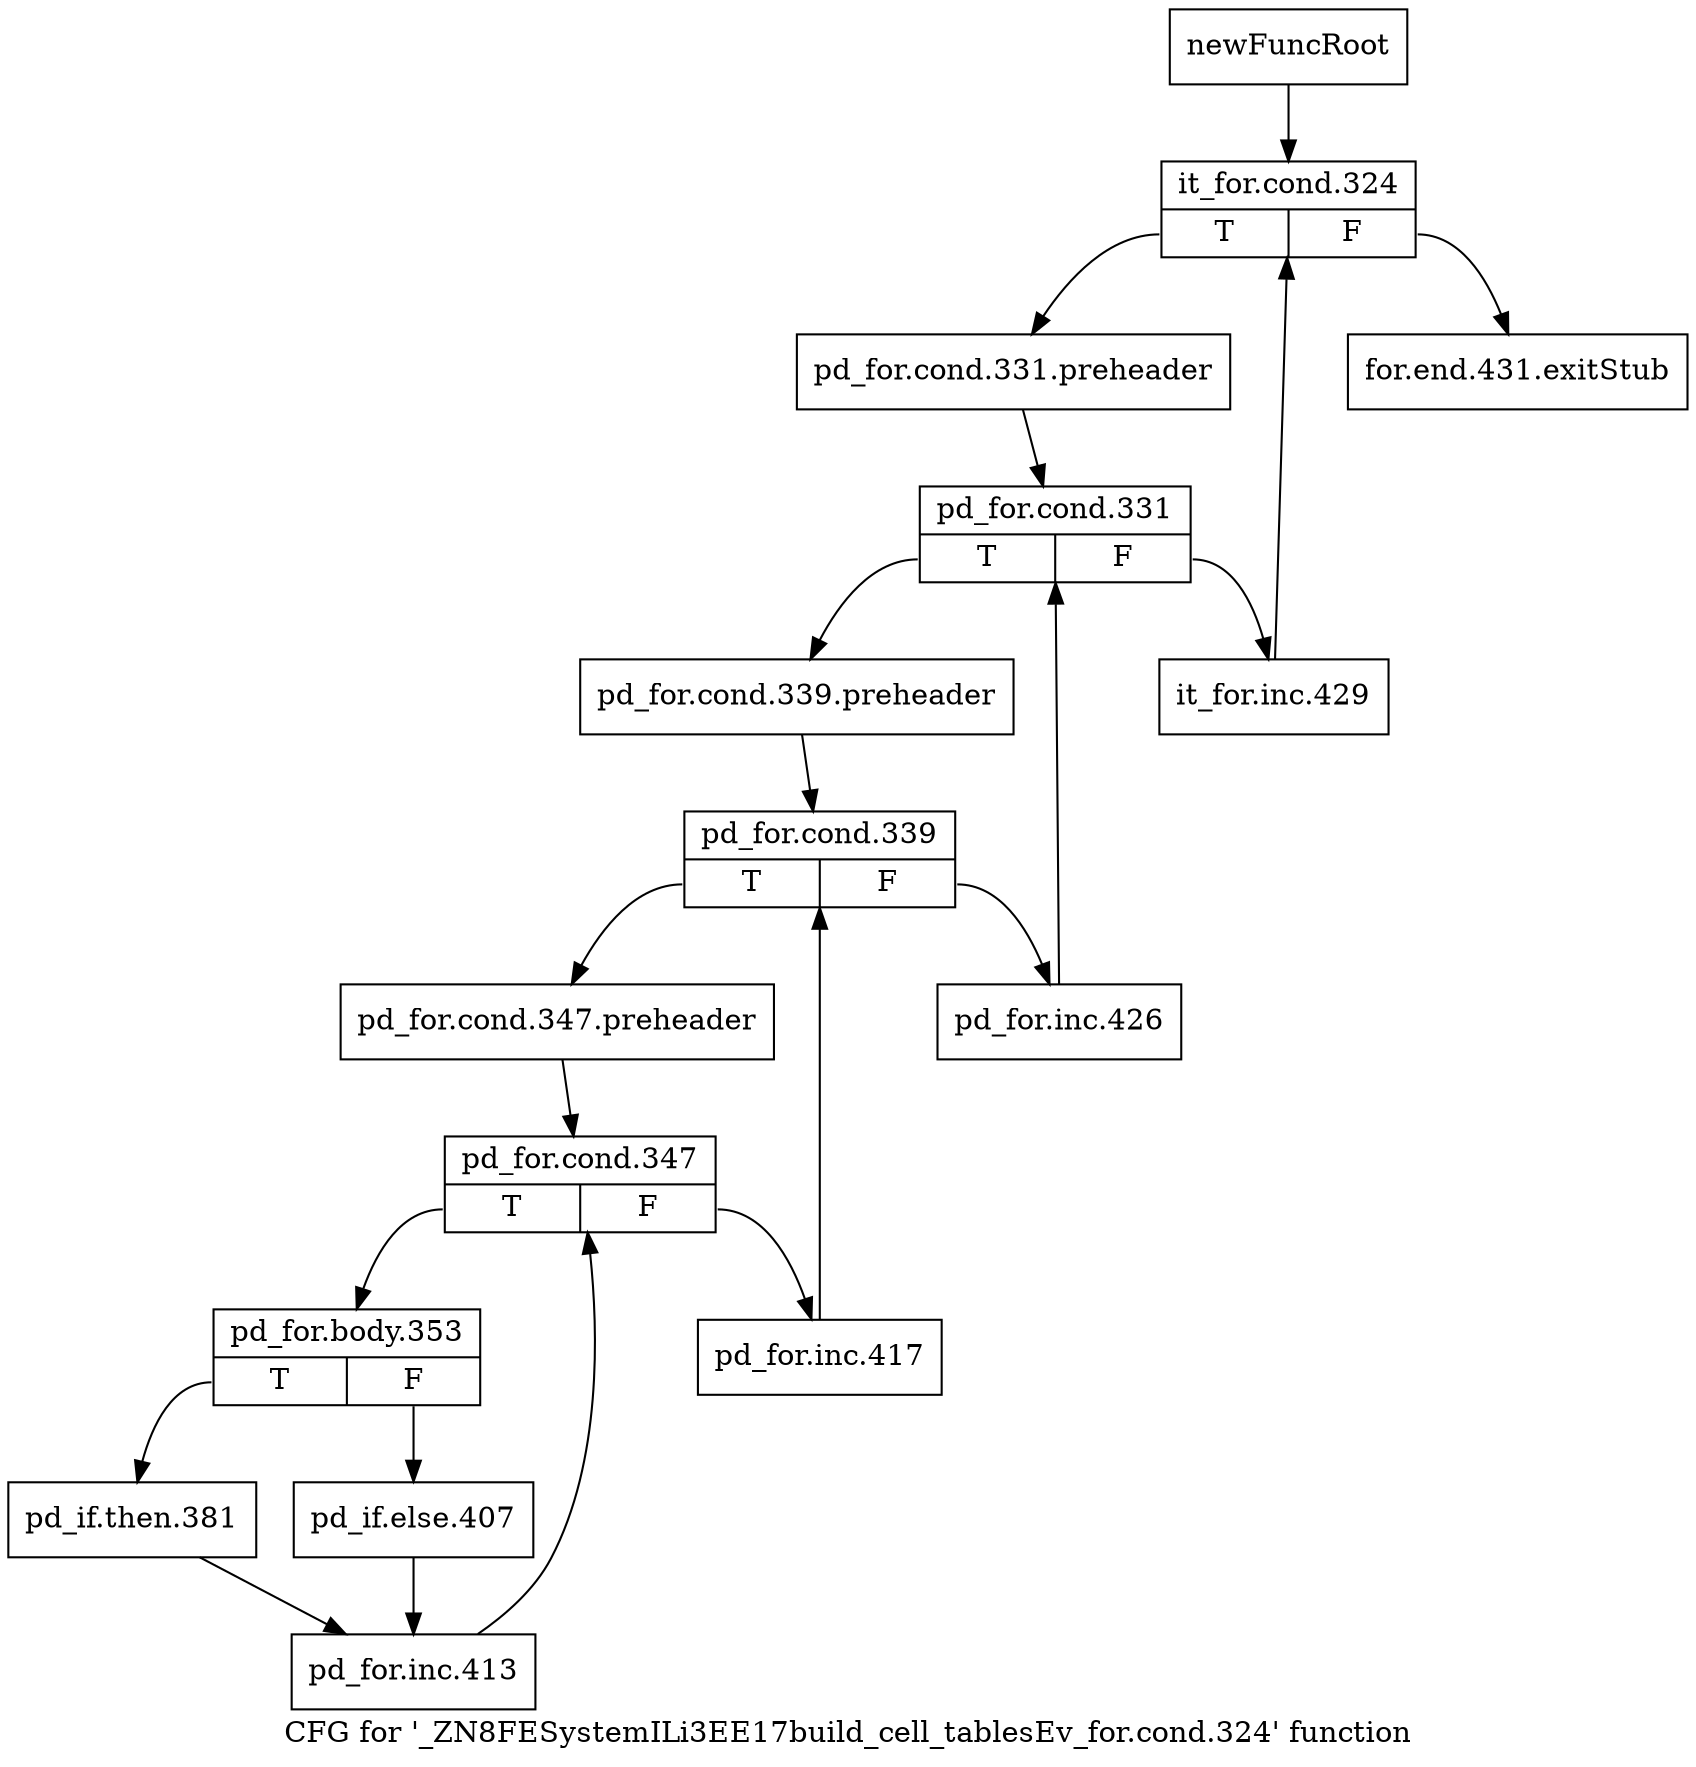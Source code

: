 digraph "CFG for '_ZN8FESystemILi3EE17build_cell_tablesEv_for.cond.324' function" {
	label="CFG for '_ZN8FESystemILi3EE17build_cell_tablesEv_for.cond.324' function";

	Node0x919f430 [shape=record,label="{newFuncRoot}"];
	Node0x919f430 -> Node0x919f4d0;
	Node0x919f480 [shape=record,label="{for.end.431.exitStub}"];
	Node0x919f4d0 [shape=record,label="{it_for.cond.324|{<s0>T|<s1>F}}"];
	Node0x919f4d0:s0 -> Node0x919f520;
	Node0x919f4d0:s1 -> Node0x919f480;
	Node0x919f520 [shape=record,label="{pd_for.cond.331.preheader}"];
	Node0x919f520 -> Node0x919f570;
	Node0x919f570 [shape=record,label="{pd_for.cond.331|{<s0>T|<s1>F}}"];
	Node0x919f570:s0 -> Node0x919f610;
	Node0x919f570:s1 -> Node0x919f5c0;
	Node0x919f5c0 [shape=record,label="{it_for.inc.429}"];
	Node0x919f5c0 -> Node0x919f4d0;
	Node0x919f610 [shape=record,label="{pd_for.cond.339.preheader}"];
	Node0x919f610 -> Node0x919f660;
	Node0x919f660 [shape=record,label="{pd_for.cond.339|{<s0>T|<s1>F}}"];
	Node0x919f660:s0 -> Node0x919f700;
	Node0x919f660:s1 -> Node0x919f6b0;
	Node0x919f6b0 [shape=record,label="{pd_for.inc.426}"];
	Node0x919f6b0 -> Node0x919f570;
	Node0x919f700 [shape=record,label="{pd_for.cond.347.preheader}"];
	Node0x919f700 -> Node0x919f750;
	Node0x919f750 [shape=record,label="{pd_for.cond.347|{<s0>T|<s1>F}}"];
	Node0x919f750:s0 -> Node0x919f7f0;
	Node0x919f750:s1 -> Node0x919f7a0;
	Node0x919f7a0 [shape=record,label="{pd_for.inc.417}"];
	Node0x919f7a0 -> Node0x919f660;
	Node0x919f7f0 [shape=record,label="{pd_for.body.353|{<s0>T|<s1>F}}"];
	Node0x919f7f0:s0 -> Node0x919f890;
	Node0x919f7f0:s1 -> Node0x919f840;
	Node0x919f840 [shape=record,label="{pd_if.else.407}"];
	Node0x919f840 -> Node0x919f8e0;
	Node0x919f890 [shape=record,label="{pd_if.then.381}"];
	Node0x919f890 -> Node0x919f8e0;
	Node0x919f8e0 [shape=record,label="{pd_for.inc.413}"];
	Node0x919f8e0 -> Node0x919f750;
}
